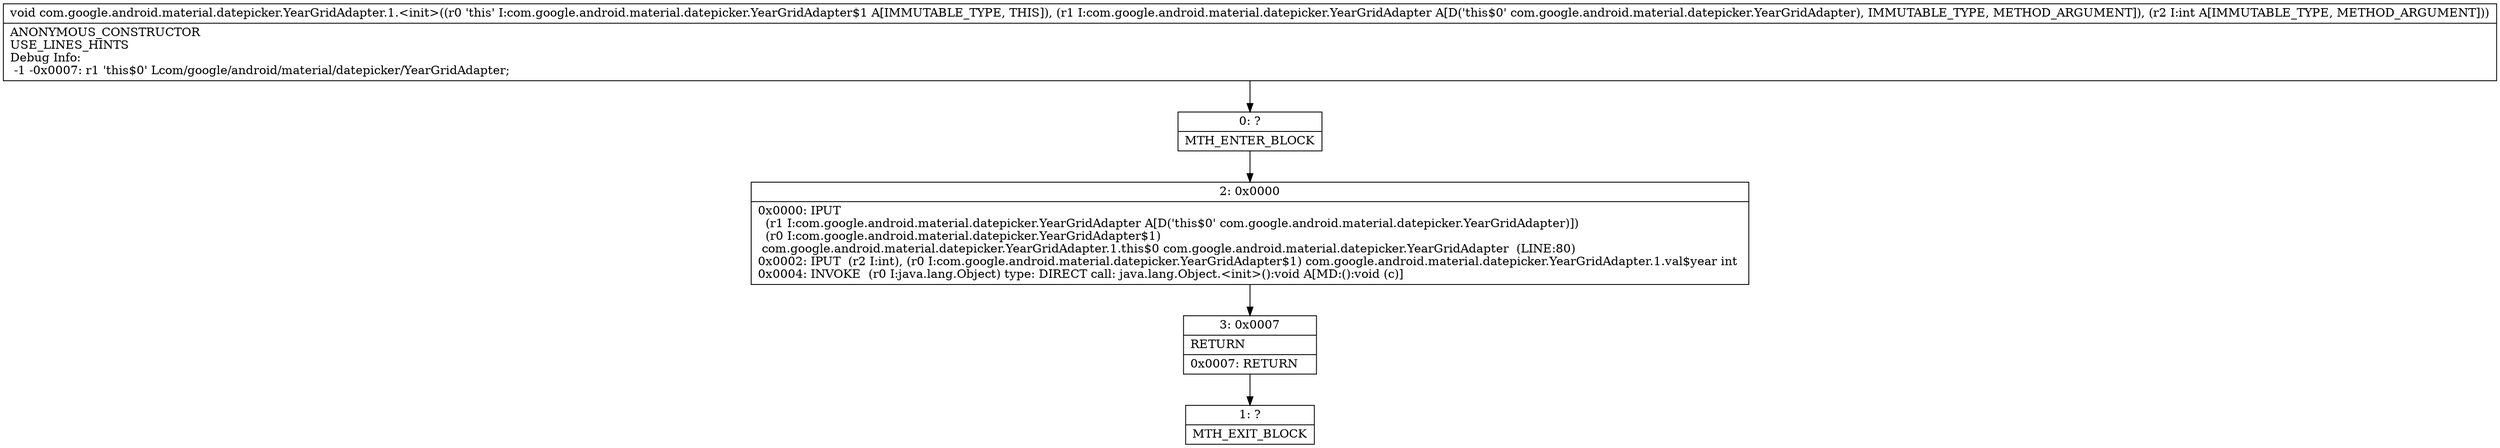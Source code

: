 digraph "CFG forcom.google.android.material.datepicker.YearGridAdapter.1.\<init\>(Lcom\/google\/android\/material\/datepicker\/YearGridAdapter;I)V" {
Node_0 [shape=record,label="{0\:\ ?|MTH_ENTER_BLOCK\l}"];
Node_2 [shape=record,label="{2\:\ 0x0000|0x0000: IPUT  \l  (r1 I:com.google.android.material.datepicker.YearGridAdapter A[D('this$0' com.google.android.material.datepicker.YearGridAdapter)])\l  (r0 I:com.google.android.material.datepicker.YearGridAdapter$1)\l com.google.android.material.datepicker.YearGridAdapter.1.this$0 com.google.android.material.datepicker.YearGridAdapter  (LINE:80)\l0x0002: IPUT  (r2 I:int), (r0 I:com.google.android.material.datepicker.YearGridAdapter$1) com.google.android.material.datepicker.YearGridAdapter.1.val$year int \l0x0004: INVOKE  (r0 I:java.lang.Object) type: DIRECT call: java.lang.Object.\<init\>():void A[MD:():void (c)]\l}"];
Node_3 [shape=record,label="{3\:\ 0x0007|RETURN\l|0x0007: RETURN   \l}"];
Node_1 [shape=record,label="{1\:\ ?|MTH_EXIT_BLOCK\l}"];
MethodNode[shape=record,label="{void com.google.android.material.datepicker.YearGridAdapter.1.\<init\>((r0 'this' I:com.google.android.material.datepicker.YearGridAdapter$1 A[IMMUTABLE_TYPE, THIS]), (r1 I:com.google.android.material.datepicker.YearGridAdapter A[D('this$0' com.google.android.material.datepicker.YearGridAdapter), IMMUTABLE_TYPE, METHOD_ARGUMENT]), (r2 I:int A[IMMUTABLE_TYPE, METHOD_ARGUMENT]))  | ANONYMOUS_CONSTRUCTOR\lUSE_LINES_HINTS\lDebug Info:\l  \-1 \-0x0007: r1 'this$0' Lcom\/google\/android\/material\/datepicker\/YearGridAdapter;\l}"];
MethodNode -> Node_0;Node_0 -> Node_2;
Node_2 -> Node_3;
Node_3 -> Node_1;
}


